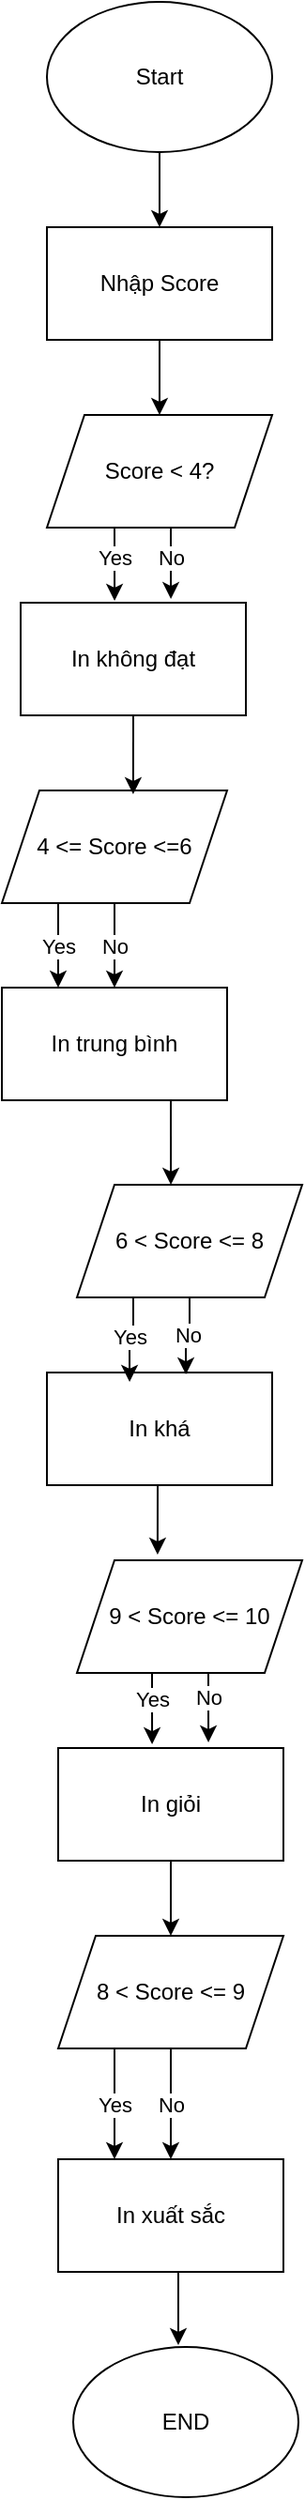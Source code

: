 <mxfile version="24.8.6">
  <diagram id="5NoVyGgUB7cJGF157Z6s" name="Trang-4">
    <mxGraphModel dx="666" dy="534" grid="0" gridSize="10" guides="1" tooltips="1" connect="1" arrows="1" fold="1" page="0" pageScale="1" pageWidth="827" pageHeight="1169" math="0" shadow="0">
      <root>
        <mxCell id="0" />
        <mxCell id="1" parent="0" />
        <mxCell id="TDeqr8NU4t9KzEWTIduC-1" style="edgeStyle=orthogonalEdgeStyle;rounded=0;orthogonalLoop=1;jettySize=auto;html=1;exitX=0.5;exitY=1;exitDx=0;exitDy=0;entryX=0.5;entryY=0;entryDx=0;entryDy=0;" edge="1" parent="1" source="TDeqr8NU4t9KzEWTIduC-2" target="TDeqr8NU4t9KzEWTIduC-4">
          <mxGeometry relative="1" as="geometry" />
        </mxCell>
        <mxCell id="TDeqr8NU4t9KzEWTIduC-2" value="Start" style="ellipse;whiteSpace=wrap;html=1;" vertex="1" parent="1">
          <mxGeometry x="354" y="20" width="120" height="80" as="geometry" />
        </mxCell>
        <mxCell id="TDeqr8NU4t9KzEWTIduC-3" style="edgeStyle=orthogonalEdgeStyle;rounded=0;orthogonalLoop=1;jettySize=auto;html=1;exitX=0.5;exitY=1;exitDx=0;exitDy=0;entryX=0.5;entryY=0;entryDx=0;entryDy=0;" edge="1" parent="1" source="TDeqr8NU4t9KzEWTIduC-4" target="TDeqr8NU4t9KzEWTIduC-5">
          <mxGeometry relative="1" as="geometry" />
        </mxCell>
        <mxCell id="TDeqr8NU4t9KzEWTIduC-4" value="Nhập Score" style="rounded=0;whiteSpace=wrap;html=1;" vertex="1" parent="1">
          <mxGeometry x="354" y="140" width="120" height="60" as="geometry" />
        </mxCell>
        <mxCell id="TDeqr8NU4t9KzEWTIduC-5" value="Score &amp;lt; 4?" style="shape=parallelogram;perimeter=parallelogramPerimeter;whiteSpace=wrap;html=1;fixedSize=1;" vertex="1" parent="1">
          <mxGeometry x="354" y="240" width="120" height="60" as="geometry" />
        </mxCell>
        <mxCell id="TDeqr8NU4t9KzEWTIduC-6" value="Yes" style="edgeStyle=orthogonalEdgeStyle;rounded=0;orthogonalLoop=1;jettySize=auto;html=1;exitX=0.25;exitY=1;exitDx=0;exitDy=0;entryX=0.25;entryY=0;entryDx=0;entryDy=0;" edge="1" parent="1" source="TDeqr8NU4t9KzEWTIduC-8" target="TDeqr8NU4t9KzEWTIduC-14">
          <mxGeometry relative="1" as="geometry" />
        </mxCell>
        <mxCell id="TDeqr8NU4t9KzEWTIduC-7" value="No" style="edgeStyle=orthogonalEdgeStyle;rounded=0;orthogonalLoop=1;jettySize=auto;html=1;exitX=0.5;exitY=1;exitDx=0;exitDy=0;entryX=0.5;entryY=0;entryDx=0;entryDy=0;" edge="1" parent="1" source="TDeqr8NU4t9KzEWTIduC-8" target="TDeqr8NU4t9KzEWTIduC-14">
          <mxGeometry relative="1" as="geometry" />
        </mxCell>
        <mxCell id="TDeqr8NU4t9KzEWTIduC-8" value="4 &amp;lt;= Score &amp;lt;=6" style="shape=parallelogram;perimeter=parallelogramPerimeter;whiteSpace=wrap;html=1;fixedSize=1;" vertex="1" parent="1">
          <mxGeometry x="330" y="440" width="120" height="60" as="geometry" />
        </mxCell>
        <mxCell id="TDeqr8NU4t9KzEWTIduC-9" value="6 &amp;lt; Score &amp;lt;= 8" style="shape=parallelogram;perimeter=parallelogramPerimeter;whiteSpace=wrap;html=1;fixedSize=1;" vertex="1" parent="1">
          <mxGeometry x="370" y="650" width="120" height="60" as="geometry" />
        </mxCell>
        <mxCell id="TDeqr8NU4t9KzEWTIduC-10" value="Yes" style="edgeStyle=orthogonalEdgeStyle;rounded=0;orthogonalLoop=1;jettySize=auto;html=1;exitX=0.25;exitY=1;exitDx=0;exitDy=0;entryX=0.25;entryY=0;entryDx=0;entryDy=0;" edge="1" parent="1" source="TDeqr8NU4t9KzEWTIduC-12" target="TDeqr8NU4t9KzEWTIduC-18">
          <mxGeometry relative="1" as="geometry" />
        </mxCell>
        <mxCell id="TDeqr8NU4t9KzEWTIduC-11" value="No" style="edgeStyle=orthogonalEdgeStyle;rounded=0;orthogonalLoop=1;jettySize=auto;html=1;exitX=0.5;exitY=1;exitDx=0;exitDy=0;entryX=0.5;entryY=0;entryDx=0;entryDy=0;" edge="1" parent="1" source="TDeqr8NU4t9KzEWTIduC-12" target="TDeqr8NU4t9KzEWTIduC-18">
          <mxGeometry relative="1" as="geometry" />
        </mxCell>
        <mxCell id="TDeqr8NU4t9KzEWTIduC-12" value="8 &amp;lt; Score &amp;lt;= 9" style="shape=parallelogram;perimeter=parallelogramPerimeter;whiteSpace=wrap;html=1;fixedSize=1;" vertex="1" parent="1">
          <mxGeometry x="360" y="1050" width="120" height="60" as="geometry" />
        </mxCell>
        <mxCell id="TDeqr8NU4t9KzEWTIduC-13" value="9 &amp;lt; Score &amp;lt;= 10" style="shape=parallelogram;perimeter=parallelogramPerimeter;whiteSpace=wrap;html=1;fixedSize=1;" vertex="1" parent="1">
          <mxGeometry x="370" y="850" width="120" height="60" as="geometry" />
        </mxCell>
        <mxCell id="TDeqr8NU4t9KzEWTIduC-14" value="In trung bình" style="rounded=0;whiteSpace=wrap;html=1;" vertex="1" parent="1">
          <mxGeometry x="330" y="545" width="120" height="60" as="geometry" />
        </mxCell>
        <mxCell id="TDeqr8NU4t9KzEWTIduC-15" value="In khá" style="rounded=0;whiteSpace=wrap;html=1;" vertex="1" parent="1">
          <mxGeometry x="354" y="750" width="120" height="60" as="geometry" />
        </mxCell>
        <mxCell id="TDeqr8NU4t9KzEWTIduC-16" style="edgeStyle=orthogonalEdgeStyle;rounded=0;orthogonalLoop=1;jettySize=auto;html=1;exitX=0.5;exitY=1;exitDx=0;exitDy=0;entryX=0.5;entryY=0;entryDx=0;entryDy=0;" edge="1" parent="1" source="TDeqr8NU4t9KzEWTIduC-17" target="TDeqr8NU4t9KzEWTIduC-12">
          <mxGeometry relative="1" as="geometry" />
        </mxCell>
        <mxCell id="TDeqr8NU4t9KzEWTIduC-17" value="In giỏi" style="rounded=0;whiteSpace=wrap;html=1;" vertex="1" parent="1">
          <mxGeometry x="360" y="950" width="120" height="60" as="geometry" />
        </mxCell>
        <mxCell id="TDeqr8NU4t9KzEWTIduC-18" value="In xuất sắc" style="rounded=0;whiteSpace=wrap;html=1;" vertex="1" parent="1">
          <mxGeometry x="360" y="1169" width="120" height="60" as="geometry" />
        </mxCell>
        <mxCell id="TDeqr8NU4t9KzEWTIduC-19" value="In không đạt" style="rounded=0;whiteSpace=wrap;html=1;" vertex="1" parent="1">
          <mxGeometry x="340" y="340" width="120" height="60" as="geometry" />
        </mxCell>
        <mxCell id="TDeqr8NU4t9KzEWTIduC-20" value="Yes" style="edgeStyle=orthogonalEdgeStyle;rounded=0;orthogonalLoop=1;jettySize=auto;html=1;exitX=0.25;exitY=1;exitDx=0;exitDy=0;entryX=0.417;entryY=-0.017;entryDx=0;entryDy=0;entryPerimeter=0;" edge="1" parent="1" source="TDeqr8NU4t9KzEWTIduC-5" target="TDeqr8NU4t9KzEWTIduC-19">
          <mxGeometry relative="1" as="geometry" />
        </mxCell>
        <mxCell id="TDeqr8NU4t9KzEWTIduC-21" value="No" style="edgeStyle=orthogonalEdgeStyle;rounded=0;orthogonalLoop=1;jettySize=auto;html=1;exitX=0.5;exitY=1;exitDx=0;exitDy=0;entryX=0.667;entryY=-0.033;entryDx=0;entryDy=0;entryPerimeter=0;" edge="1" parent="1" source="TDeqr8NU4t9KzEWTIduC-5" target="TDeqr8NU4t9KzEWTIduC-19">
          <mxGeometry relative="1" as="geometry" />
        </mxCell>
        <mxCell id="TDeqr8NU4t9KzEWTIduC-22" value="Yes" style="edgeStyle=orthogonalEdgeStyle;rounded=0;orthogonalLoop=1;jettySize=auto;html=1;exitX=0.25;exitY=1;exitDx=0;exitDy=0;entryX=0.367;entryY=0.083;entryDx=0;entryDy=0;entryPerimeter=0;" edge="1" parent="1" source="TDeqr8NU4t9KzEWTIduC-9" target="TDeqr8NU4t9KzEWTIduC-15">
          <mxGeometry relative="1" as="geometry" />
        </mxCell>
        <mxCell id="TDeqr8NU4t9KzEWTIduC-23" value="No" style="edgeStyle=orthogonalEdgeStyle;rounded=0;orthogonalLoop=1;jettySize=auto;html=1;exitX=0.5;exitY=1;exitDx=0;exitDy=0;entryX=0.617;entryY=0.017;entryDx=0;entryDy=0;entryPerimeter=0;" edge="1" parent="1" source="TDeqr8NU4t9KzEWTIduC-9" target="TDeqr8NU4t9KzEWTIduC-15">
          <mxGeometry relative="1" as="geometry" />
        </mxCell>
        <mxCell id="TDeqr8NU4t9KzEWTIduC-24" value="Yes" style="edgeStyle=orthogonalEdgeStyle;rounded=0;orthogonalLoop=1;jettySize=auto;html=1;exitX=0.25;exitY=1;exitDx=0;exitDy=0;entryX=0.417;entryY=-0.033;entryDx=0;entryDy=0;entryPerimeter=0;" edge="1" parent="1" source="TDeqr8NU4t9KzEWTIduC-13" target="TDeqr8NU4t9KzEWTIduC-17">
          <mxGeometry relative="1" as="geometry" />
        </mxCell>
        <mxCell id="TDeqr8NU4t9KzEWTIduC-25" value="No" style="edgeStyle=orthogonalEdgeStyle;rounded=0;orthogonalLoop=1;jettySize=auto;html=1;exitX=0.5;exitY=1;exitDx=0;exitDy=0;entryX=0.667;entryY=-0.05;entryDx=0;entryDy=0;entryPerimeter=0;" edge="1" parent="1" source="TDeqr8NU4t9KzEWTIduC-13" target="TDeqr8NU4t9KzEWTIduC-17">
          <mxGeometry relative="1" as="geometry" />
        </mxCell>
        <mxCell id="TDeqr8NU4t9KzEWTIduC-26" style="edgeStyle=orthogonalEdgeStyle;rounded=0;orthogonalLoop=1;jettySize=auto;html=1;exitX=0.75;exitY=1;exitDx=0;exitDy=0;entryX=0.417;entryY=0;entryDx=0;entryDy=0;entryPerimeter=0;" edge="1" parent="1" source="TDeqr8NU4t9KzEWTIduC-14" target="TDeqr8NU4t9KzEWTIduC-9">
          <mxGeometry relative="1" as="geometry" />
        </mxCell>
        <mxCell id="TDeqr8NU4t9KzEWTIduC-27" style="edgeStyle=orthogonalEdgeStyle;rounded=0;orthogonalLoop=1;jettySize=auto;html=1;exitX=0.5;exitY=1;exitDx=0;exitDy=0;entryX=0.358;entryY=-0.05;entryDx=0;entryDy=0;entryPerimeter=0;" edge="1" parent="1" source="TDeqr8NU4t9KzEWTIduC-15" target="TDeqr8NU4t9KzEWTIduC-13">
          <mxGeometry relative="1" as="geometry" />
        </mxCell>
        <mxCell id="TDeqr8NU4t9KzEWTIduC-29" style="edgeStyle=orthogonalEdgeStyle;rounded=0;orthogonalLoop=1;jettySize=auto;html=1;exitX=0.5;exitY=1;exitDx=0;exitDy=0;entryX=0.625;entryY=-0.025;entryDx=0;entryDy=0;entryPerimeter=0;" edge="1" parent="1" source="TDeqr8NU4t9KzEWTIduC-18">
          <mxGeometry relative="1" as="geometry">
            <mxPoint x="424" y="1268" as="targetPoint" />
          </mxGeometry>
        </mxCell>
        <mxCell id="TDeqr8NU4t9KzEWTIduC-30" style="edgeStyle=orthogonalEdgeStyle;rounded=0;orthogonalLoop=1;jettySize=auto;html=1;exitX=0.5;exitY=1;exitDx=0;exitDy=0;entryX=0.583;entryY=0.033;entryDx=0;entryDy=0;entryPerimeter=0;" edge="1" parent="1" source="TDeqr8NU4t9KzEWTIduC-19" target="TDeqr8NU4t9KzEWTIduC-8">
          <mxGeometry relative="1" as="geometry" />
        </mxCell>
        <mxCell id="TDeqr8NU4t9KzEWTIduC-31" value="END" style="ellipse;whiteSpace=wrap;html=1;" vertex="1" parent="1">
          <mxGeometry x="368" y="1269" width="120" height="80" as="geometry" />
        </mxCell>
      </root>
    </mxGraphModel>
  </diagram>
</mxfile>
